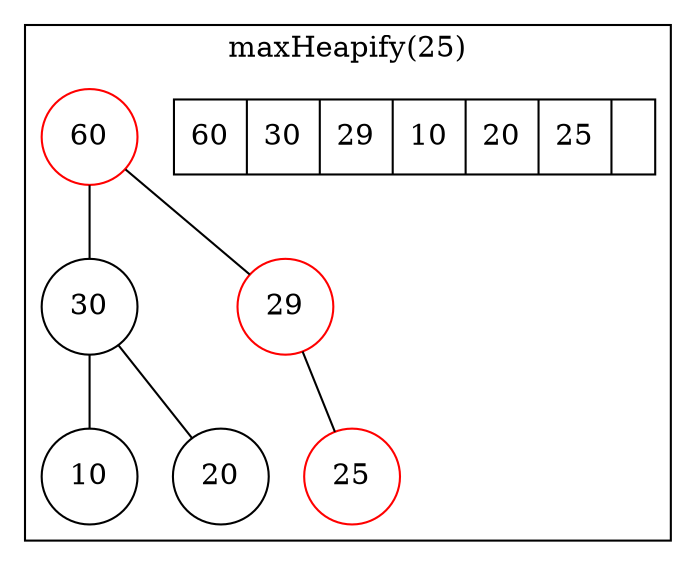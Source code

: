 digraph stepfour {
node [shape=circle]
edge [arrowhead=none]
subgraph clusterGraph {
label="maxHeapify(25)"
array [shape=record label="60|30|29|10|20|25| "]
60 -> 30
60 -> 29
30 -> 10
30 -> 20
29 -> 25

}
25 [color=red]
60 [color=red]
29 [color=red]
}
